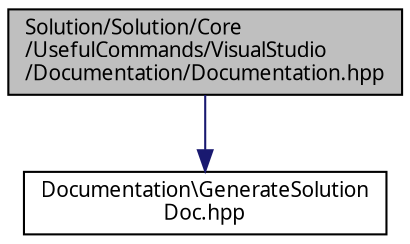 digraph "Solution/Solution/Core/UsefulCommands/VisualStudio/Documentation/Documentation.hpp"
{
 // INTERACTIVE_SVG=YES
  edge [fontname="Verdana",fontsize="10",labelfontname="Verdana",labelfontsize="10"];
  node [fontname="Verdana",fontsize="10",shape=record];
  Node1 [label="Solution/Solution/Core\l/UsefulCommands/VisualStudio\l/Documentation/Documentation.hpp",height=0.2,width=0.4,color="black", fillcolor="grey75", style="filled", fontcolor="black"];
  Node1 -> Node2 [color="midnightblue",fontsize="10",style="solid",fontname="Verdana"];
  Node2 [label="Documentation\\GenerateSolution\lDoc.hpp",height=0.2,width=0.4,color="black", fillcolor="white", style="filled",URL="$_generate_solution_doc_8hpp_source.html"];
}
